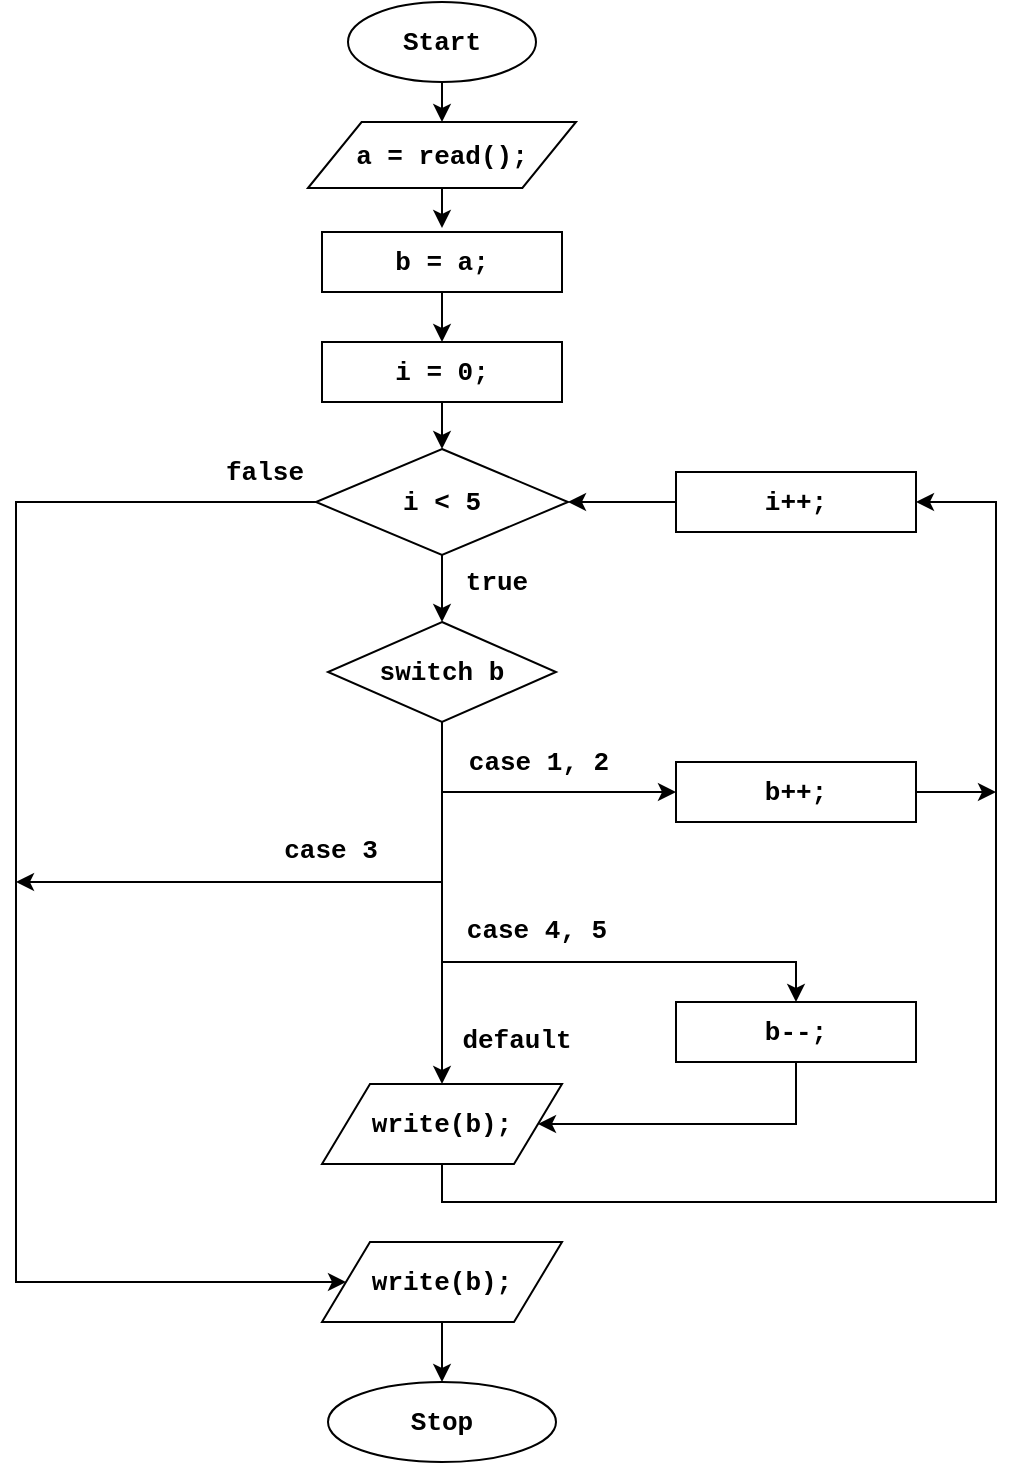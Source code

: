 <mxfile version="10.6.0" type="device"><diagram id="vID65IOl2scltnhm4ubu" name="Seite-1"><mxGraphModel dx="1394" dy="864" grid="1" gridSize="10" guides="1" tooltips="1" connect="1" arrows="1" fold="1" page="1" pageScale="1" pageWidth="827" pageHeight="1169" math="0" shadow="0"><root><mxCell id="0"/><mxCell id="1" parent="0"/><mxCell id="SMDEtBXjHTQLsX_SQGzY-12" style="edgeStyle=orthogonalEdgeStyle;rounded=0;orthogonalLoop=1;jettySize=auto;html=1;exitX=0.5;exitY=1;exitDx=0;exitDy=0;entryX=0.5;entryY=0;entryDx=0;entryDy=0;fontFamily=Courier New;fontSize=13;fontStyle=1" parent="1" source="SMDEtBXjHTQLsX_SQGzY-1" target="SMDEtBXjHTQLsX_SQGzY-2" edge="1"><mxGeometry relative="1" as="geometry"/></mxCell><mxCell id="SMDEtBXjHTQLsX_SQGzY-1" value="Start&lt;br style=&quot;font-size: 13px;&quot;&gt;" style="ellipse;whiteSpace=wrap;html=1;fontFamily=Courier New;fontSize=13;fontStyle=1" parent="1" vertex="1"><mxGeometry x="366" y="60" width="94" height="40" as="geometry"/></mxCell><mxCell id="SMDEtBXjHTQLsX_SQGzY-13" style="edgeStyle=orthogonalEdgeStyle;rounded=0;orthogonalLoop=1;jettySize=auto;html=1;exitX=0.5;exitY=1;exitDx=0;exitDy=0;fontFamily=Courier New;fontSize=13;fontStyle=1" parent="1" source="SMDEtBXjHTQLsX_SQGzY-2" edge="1"><mxGeometry relative="1" as="geometry"><mxPoint x="413" y="173" as="targetPoint"/></mxGeometry></mxCell><mxCell id="SMDEtBXjHTQLsX_SQGzY-2" value="a = read();&lt;br style=&quot;font-size: 13px;&quot;&gt;" style="shape=parallelogram;perimeter=parallelogramPerimeter;whiteSpace=wrap;html=1;fontFamily=Courier New;fontSize=13;fontStyle=1" parent="1" vertex="1"><mxGeometry x="346" y="120" width="134" height="33" as="geometry"/></mxCell><mxCell id="SMDEtBXjHTQLsX_SQGzY-14" style="edgeStyle=orthogonalEdgeStyle;rounded=0;orthogonalLoop=1;jettySize=auto;html=1;exitX=0.5;exitY=1;exitDx=0;exitDy=0;entryX=0.5;entryY=0;entryDx=0;entryDy=0;fontFamily=Courier New;fontSize=13;fontStyle=1" parent="1" source="SMDEtBXjHTQLsX_SQGzY-4" target="SMDEtBXjHTQLsX_SQGzY-5" edge="1"><mxGeometry relative="1" as="geometry"/></mxCell><mxCell id="SMDEtBXjHTQLsX_SQGzY-4" value="b&amp;nbsp;= a;&lt;br style=&quot;font-size: 13px;&quot;&gt;" style="rounded=0;whiteSpace=wrap;html=1;fontFamily=Courier New;fontSize=13;fontStyle=1" parent="1" vertex="1"><mxGeometry x="353" y="175" width="120" height="30" as="geometry"/></mxCell><mxCell id="SMDEtBXjHTQLsX_SQGzY-15" style="edgeStyle=orthogonalEdgeStyle;rounded=0;orthogonalLoop=1;jettySize=auto;html=1;exitX=0.5;exitY=1;exitDx=0;exitDy=0;entryX=0.5;entryY=0;entryDx=0;entryDy=0;fontFamily=Courier New;fontSize=13;fontStyle=1" parent="1" source="SMDEtBXjHTQLsX_SQGzY-5" target="SMDEtBXjHTQLsX_SQGzY-6" edge="1"><mxGeometry relative="1" as="geometry"/></mxCell><mxCell id="SMDEtBXjHTQLsX_SQGzY-5" value="i = 0;" style="rounded=0;whiteSpace=wrap;html=1;fontFamily=Courier New;fontSize=13;fontStyle=1" parent="1" vertex="1"><mxGeometry x="353" y="230" width="120" height="30" as="geometry"/></mxCell><mxCell id="SMDEtBXjHTQLsX_SQGzY-17" style="edgeStyle=orthogonalEdgeStyle;rounded=0;orthogonalLoop=1;jettySize=auto;html=1;exitX=0.5;exitY=1;exitDx=0;exitDy=0;entryX=0.5;entryY=0;entryDx=0;entryDy=0;fontFamily=Courier New;fontSize=13;fontStyle=1" parent="1" source="SMDEtBXjHTQLsX_SQGzY-6" target="SMDEtBXjHTQLsX_SQGzY-16" edge="1"><mxGeometry relative="1" as="geometry"><Array as="points"><mxPoint x="413" y="360"/><mxPoint x="413" y="360"/></Array></mxGeometry></mxCell><mxCell id="L50_STRRFc3e2EsLo7II-4" value="&lt;b style=&quot;font-size: 13px;&quot;&gt;true&lt;/b&gt;" style="text;html=1;resizable=0;points=[];align=center;verticalAlign=middle;labelBackgroundColor=#ffffff;fontFamily=Courier New;fontSize=13;" parent="SMDEtBXjHTQLsX_SQGzY-17" vertex="1" connectable="0"><mxGeometry x="-0.419" y="-1" relative="1" as="geometry"><mxPoint x="28" y="3.5" as="offset"/></mxGeometry></mxCell><mxCell id="SMDEtBXjHTQLsX_SQGzY-27" style="edgeStyle=orthogonalEdgeStyle;rounded=0;orthogonalLoop=1;jettySize=auto;html=1;exitX=0;exitY=0.5;exitDx=0;exitDy=0;fontFamily=Courier New;fontSize=13;fontStyle=1" parent="1" source="SMDEtBXjHTQLsX_SQGzY-6" target="SMDEtBXjHTQLsX_SQGzY-10" edge="1"><mxGeometry relative="1" as="geometry"><Array as="points"><mxPoint x="200" y="310"/><mxPoint x="200" y="700"/></Array></mxGeometry></mxCell><mxCell id="L50_STRRFc3e2EsLo7II-1" value="false" style="text;html=1;resizable=0;points=[];align=center;verticalAlign=middle;labelBackgroundColor=#ffffff;fontStyle=1;fontFamily=Courier New;fontSize=13;" parent="SMDEtBXjHTQLsX_SQGzY-27" vertex="1" connectable="0"><mxGeometry x="-0.899" y="1" relative="1" as="geometry"><mxPoint x="9.5" y="-16" as="offset"/></mxGeometry></mxCell><mxCell id="SMDEtBXjHTQLsX_SQGzY-6" value="i &amp;lt; 5" style="rhombus;whiteSpace=wrap;html=1;fontFamily=Courier New;fontSize=13;fontStyle=1" parent="1" vertex="1"><mxGeometry x="350" y="283.5" width="126" height="53" as="geometry"/></mxCell><mxCell id="SMDEtBXjHTQLsX_SQGzY-7" value="Stop&lt;br style=&quot;font-size: 13px;&quot;&gt;" style="ellipse;whiteSpace=wrap;html=1;fontFamily=Courier New;fontSize=13;fontStyle=1" parent="1" vertex="1"><mxGeometry x="356" y="750" width="114" height="40" as="geometry"/></mxCell><mxCell id="SMDEtBXjHTQLsX_SQGzY-10" value="write(b);" style="shape=parallelogram;perimeter=parallelogramPerimeter;whiteSpace=wrap;html=1;fontFamily=Courier New;fontSize=13;fontStyle=1" parent="1" vertex="1"><mxGeometry x="353" y="680" width="120" height="40" as="geometry"/></mxCell><mxCell id="SMDEtBXjHTQLsX_SQGzY-11" value="" style="endArrow=classic;html=1;exitX=0.5;exitY=1;exitDx=0;exitDy=0;entryX=0.5;entryY=0;entryDx=0;entryDy=0;fontFamily=Courier New;fontSize=13;fontStyle=1" parent="1" source="SMDEtBXjHTQLsX_SQGzY-10" target="SMDEtBXjHTQLsX_SQGzY-7" edge="1"><mxGeometry width="50" height="50" relative="1" as="geometry"><mxPoint x="50" y="860" as="sourcePoint"/><mxPoint x="100" y="810" as="targetPoint"/></mxGeometry></mxCell><mxCell id="SMDEtBXjHTQLsX_SQGzY-16" value="switch b" style="rhombus;whiteSpace=wrap;html=1;fontFamily=Courier New;fontSize=13;fontStyle=1" parent="1" vertex="1"><mxGeometry x="356" y="370" width="114" height="50" as="geometry"/></mxCell><mxCell id="SMDEtBXjHTQLsX_SQGzY-18" value="" style="endArrow=classic;html=1;exitX=0.5;exitY=1;exitDx=0;exitDy=0;entryX=0.5;entryY=0;entryDx=0;entryDy=0;fontFamily=Courier New;fontSize=13;fontStyle=1" parent="1" source="SMDEtBXjHTQLsX_SQGzY-16" target="SMDEtBXjHTQLsX_SQGzY-20" edge="1"><mxGeometry width="50" height="50" relative="1" as="geometry"><mxPoint x="50" y="1220" as="sourcePoint"/><mxPoint x="413" y="790" as="targetPoint"/></mxGeometry></mxCell><mxCell id="SMDEtBXjHTQLsX_SQGzY-38" value="default" style="text;html=1;resizable=0;points=[];align=center;verticalAlign=middle;labelBackgroundColor=#ffffff;fontFamily=Courier New;fontSize=13;fontStyle=1" parent="SMDEtBXjHTQLsX_SQGzY-18" vertex="1" connectable="0"><mxGeometry x="0.25" relative="1" as="geometry"><mxPoint x="37" y="46" as="offset"/></mxGeometry></mxCell><mxCell id="SMDEtBXjHTQLsX_SQGzY-40" style="edgeStyle=orthogonalEdgeStyle;rounded=0;orthogonalLoop=1;jettySize=auto;html=1;exitX=1;exitY=0.5;exitDx=0;exitDy=0;fontFamily=Courier New;fontSize=13;" parent="1" source="SMDEtBXjHTQLsX_SQGzY-19" edge="1"><mxGeometry relative="1" as="geometry"><mxPoint x="690" y="455" as="targetPoint"/></mxGeometry></mxCell><mxCell id="SMDEtBXjHTQLsX_SQGzY-19" value="b++;" style="rounded=0;whiteSpace=wrap;html=1;fontFamily=Courier New;fontSize=13;fontStyle=1" parent="1" vertex="1"><mxGeometry x="530" y="440" width="120" height="30" as="geometry"/></mxCell><mxCell id="SMDEtBXjHTQLsX_SQGzY-28" style="edgeStyle=orthogonalEdgeStyle;rounded=0;orthogonalLoop=1;jettySize=auto;html=1;exitX=0.5;exitY=1;exitDx=0;exitDy=0;fontFamily=Courier New;fontSize=13;fontStyle=1;entryX=1;entryY=0.5;entryDx=0;entryDy=0;" parent="1" source="SMDEtBXjHTQLsX_SQGzY-20" target="SMDEtBXjHTQLsX_SQGzY-41" edge="1"><mxGeometry relative="1" as="geometry"><mxPoint x="680" y="310" as="targetPoint"/><Array as="points"><mxPoint x="413" y="660"/><mxPoint x="690" y="660"/><mxPoint x="690" y="310"/></Array></mxGeometry></mxCell><mxCell id="SMDEtBXjHTQLsX_SQGzY-20" value="write(b);" style="shape=parallelogram;perimeter=parallelogramPerimeter;whiteSpace=wrap;html=1;fontFamily=Courier New;fontSize=13;fontStyle=1" parent="1" vertex="1"><mxGeometry x="353" y="601" width="120" height="40" as="geometry"/></mxCell><mxCell id="SMDEtBXjHTQLsX_SQGzY-25" value="" style="endArrow=classic;html=1;entryX=0;entryY=0.5;entryDx=0;entryDy=0;fontFamily=Courier New;fontSize=13;fontStyle=1" parent="1" target="SMDEtBXjHTQLsX_SQGzY-19" edge="1"><mxGeometry width="50" height="50" relative="1" as="geometry"><mxPoint x="413" y="455" as="sourcePoint"/><mxPoint x="503" y="459.5" as="targetPoint"/></mxGeometry></mxCell><mxCell id="SMDEtBXjHTQLsX_SQGzY-29" value="case 1,&amp;nbsp;2" style="text;html=1;resizable=0;points=[];align=center;verticalAlign=middle;labelBackgroundColor=#ffffff;fontFamily=Courier New;fontSize=13;fontStyle=1" parent="SMDEtBXjHTQLsX_SQGzY-25" vertex="1" connectable="0"><mxGeometry x="-0.329" y="-4" relative="1" as="geometry"><mxPoint x="8" y="-19" as="offset"/></mxGeometry></mxCell><mxCell id="SMDEtBXjHTQLsX_SQGzY-30" value="" style="endArrow=classic;html=1;fontFamily=Courier New;fontSize=13;fontStyle=1" parent="1" edge="1"><mxGeometry width="50" height="50" relative="1" as="geometry"><mxPoint x="413" y="500" as="sourcePoint"/><mxPoint x="200" y="500" as="targetPoint"/></mxGeometry></mxCell><mxCell id="SMDEtBXjHTQLsX_SQGzY-31" value="case 3&lt;br style=&quot;font-size: 13px;&quot;&gt;" style="text;html=1;resizable=0;points=[];align=center;verticalAlign=middle;labelBackgroundColor=#ffffff;fontFamily=Courier New;fontSize=13;fontStyle=1" parent="SMDEtBXjHTQLsX_SQGzY-30" vertex="1" connectable="0"><mxGeometry x="-0.119" relative="1" as="geometry"><mxPoint x="38" y="-16" as="offset"/></mxGeometry></mxCell><mxCell id="SMDEtBXjHTQLsX_SQGzY-35" style="edgeStyle=orthogonalEdgeStyle;rounded=0;orthogonalLoop=1;jettySize=auto;html=1;entryX=0.5;entryY=0;entryDx=0;entryDy=0;fontFamily=Courier New;fontSize=13;fontStyle=1" parent="1" target="SMDEtBXjHTQLsX_SQGzY-33" edge="1"><mxGeometry relative="1" as="geometry"><mxPoint x="620" y="690" as="targetPoint"/><mxPoint x="413" y="540" as="sourcePoint"/><Array as="points"><mxPoint x="590" y="540"/></Array></mxGeometry></mxCell><mxCell id="SMDEtBXjHTQLsX_SQGzY-37" value="case 4, 5" style="text;html=1;resizable=0;points=[];align=center;verticalAlign=middle;labelBackgroundColor=#ffffff;fontFamily=Courier New;fontSize=13;fontStyle=1" parent="SMDEtBXjHTQLsX_SQGzY-35" vertex="1" connectable="0"><mxGeometry x="-0.517" y="2" relative="1" as="geometry"><mxPoint x="-0.5" y="-14" as="offset"/></mxGeometry></mxCell><mxCell id="SMDEtBXjHTQLsX_SQGzY-36" style="edgeStyle=orthogonalEdgeStyle;rounded=0;orthogonalLoop=1;jettySize=auto;html=1;exitX=0.5;exitY=1;exitDx=0;exitDy=0;entryX=1;entryY=0.5;entryDx=0;entryDy=0;fontFamily=Courier New;fontSize=13;fontStyle=1" parent="1" source="SMDEtBXjHTQLsX_SQGzY-33" target="SMDEtBXjHTQLsX_SQGzY-20" edge="1"><mxGeometry relative="1" as="geometry"><mxPoint x="413" y="790" as="targetPoint"/><mxPoint x="593" y="750" as="sourcePoint"/><Array as="points"><mxPoint x="590" y="621"/></Array></mxGeometry></mxCell><mxCell id="SMDEtBXjHTQLsX_SQGzY-33" value="b--;" style="rounded=0;whiteSpace=wrap;html=1;fontFamily=Courier New;fontSize=13;fontStyle=1" parent="1" vertex="1"><mxGeometry x="530" y="560" width="120" height="30" as="geometry"/></mxCell><mxCell id="SMDEtBXjHTQLsX_SQGzY-44" style="edgeStyle=orthogonalEdgeStyle;rounded=0;orthogonalLoop=1;jettySize=auto;html=1;exitX=0;exitY=0.5;exitDx=0;exitDy=0;entryX=1;entryY=0.5;entryDx=0;entryDy=0;fontFamily=Courier New;fontSize=13;" parent="1" source="SMDEtBXjHTQLsX_SQGzY-41" target="SMDEtBXjHTQLsX_SQGzY-6" edge="1"><mxGeometry relative="1" as="geometry"/></mxCell><mxCell id="SMDEtBXjHTQLsX_SQGzY-41" value="i++;" style="rounded=0;whiteSpace=wrap;html=1;fontFamily=Courier New;fontSize=13;fontStyle=1" parent="1" vertex="1"><mxGeometry x="530" y="295" width="120" height="30" as="geometry"/></mxCell></root></mxGraphModel></diagram></mxfile>
